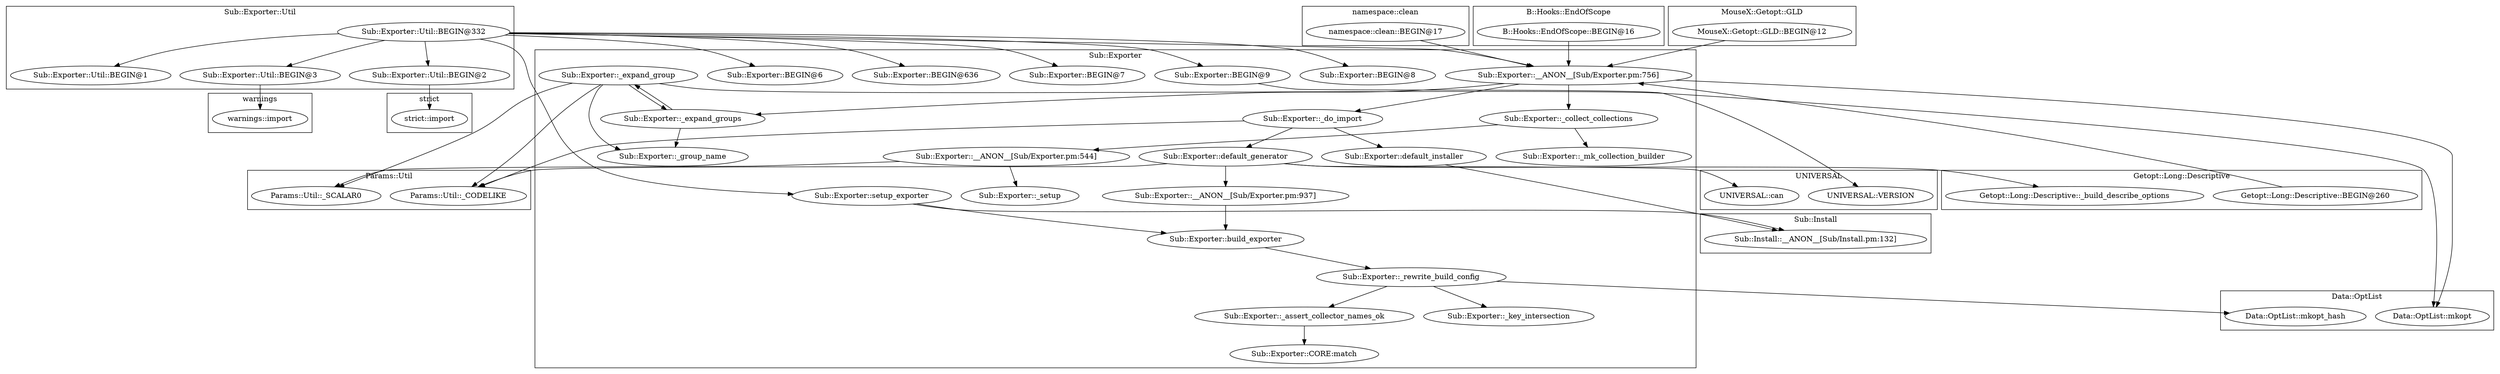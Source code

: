 digraph {
graph [overlap=false]
subgraph cluster_Sub_Exporter {
	label="Sub::Exporter";
	"Sub::Exporter::_expand_group";
	"Sub::Exporter::__ANON__[Sub/Exporter.pm:756]";
	"Sub::Exporter::__ANON__[Sub/Exporter.pm:544]";
	"Sub::Exporter::BEGIN@6";
	"Sub::Exporter::_collect_collections";
	"Sub::Exporter::default_generator";
	"Sub::Exporter::build_exporter";
	"Sub::Exporter::BEGIN@8";
	"Sub::Exporter::BEGIN@9";
	"Sub::Exporter::_do_import";
	"Sub::Exporter::__ANON__[Sub/Exporter.pm:937]";
	"Sub::Exporter::_expand_groups";
	"Sub::Exporter::default_installer";
	"Sub::Exporter::_assert_collector_names_ok";
	"Sub::Exporter::setup_exporter";
	"Sub::Exporter::_key_intersection";
	"Sub::Exporter::CORE:match";
	"Sub::Exporter::_rewrite_build_config";
	"Sub::Exporter::_mk_collection_builder";
	"Sub::Exporter::BEGIN@7";
	"Sub::Exporter::_group_name";
	"Sub::Exporter::_setup";
	"Sub::Exporter::BEGIN@636";
}
subgraph cluster_warnings {
	label="warnings";
	"warnings::import";
}
subgraph cluster_Data_OptList {
	label="Data::OptList";
	"Data::OptList::mkopt_hash";
	"Data::OptList::mkopt";
}
subgraph cluster_strict {
	label="strict";
	"strict::import";
}
subgraph cluster_Params_Util {
	label="Params::Util";
	"Params::Util::_SCALAR0";
	"Params::Util::_CODELIKE";
}
subgraph cluster_B_Hooks_EndOfScope {
	label="B::Hooks::EndOfScope";
	"B::Hooks::EndOfScope::BEGIN@16";
}
subgraph cluster_Sub_Install {
	label="Sub::Install";
	"Sub::Install::__ANON__[Sub/Install.pm:132]";
}
subgraph cluster_MouseX_Getopt_GLD {
	label="MouseX::Getopt::GLD";
	"MouseX::Getopt::GLD::BEGIN@12";
}
subgraph cluster_UNIVERSAL {
	label="UNIVERSAL";
	"UNIVERSAL::VERSION";
	"UNIVERSAL::can";
}
subgraph cluster_Getopt_Long_Descriptive {
	label="Getopt::Long::Descriptive";
	"Getopt::Long::Descriptive::_build_describe_options";
	"Getopt::Long::Descriptive::BEGIN@260";
}
subgraph cluster_namespace_clean {
	label="namespace::clean";
	"namespace::clean::BEGIN@17";
}
subgraph cluster_Sub_Exporter_Util {
	label="Sub::Exporter::Util";
	"Sub::Exporter::Util::BEGIN@3";
	"Sub::Exporter::Util::BEGIN@2";
	"Sub::Exporter::Util::BEGIN@332";
	"Sub::Exporter::Util::BEGIN@1";
}
"Sub::Exporter::_do_import" -> "Sub::Exporter::default_generator";
"Sub::Exporter::default_generator" -> "Sub::Exporter::__ANON__[Sub/Exporter.pm:937]";
"Sub::Exporter::_do_import" -> "Sub::Exporter::default_installer";
"B::Hooks::EndOfScope::BEGIN@16" -> "Sub::Exporter::__ANON__[Sub/Exporter.pm:756]";
"MouseX::Getopt::GLD::BEGIN@12" -> "Sub::Exporter::__ANON__[Sub/Exporter.pm:756]";
"Getopt::Long::Descriptive::BEGIN@260" -> "Sub::Exporter::__ANON__[Sub/Exporter.pm:756]";
"namespace::clean::BEGIN@17" -> "Sub::Exporter::__ANON__[Sub/Exporter.pm:756]";
"Sub::Exporter::Util::BEGIN@332" -> "Sub::Exporter::__ANON__[Sub/Exporter.pm:756]";
"Sub::Exporter::Util::BEGIN@332" -> "Sub::Exporter::BEGIN@6";
"Sub::Exporter::Util::BEGIN@332" -> "Sub::Exporter::BEGIN@9";
"Sub::Exporter::Util::BEGIN@332" -> "Sub::Exporter::Util::BEGIN@2";
"Sub::Exporter::_rewrite_build_config" -> "Sub::Exporter::_assert_collector_names_ok";
"Sub::Exporter::Util::BEGIN@332" -> "Sub::Exporter::BEGIN@8";
"Sub::Exporter::__ANON__[Sub/Exporter.pm:756]" -> "Sub::Exporter::_do_import";
"Sub::Exporter::_assert_collector_names_ok" -> "Sub::Exporter::CORE:match";
"Sub::Exporter::Util::BEGIN@332" -> "Sub::Exporter::BEGIN@7";
"Sub::Exporter::_expand_group" -> "Data::OptList::mkopt";
"Sub::Exporter::__ANON__[Sub/Exporter.pm:756]" -> "Data::OptList::mkopt";
"Sub::Exporter::build_exporter" -> "Sub::Exporter::_rewrite_build_config";
"Sub::Exporter::Util::BEGIN@332" -> "Sub::Exporter::Util::BEGIN@3";
"Sub::Exporter::Util::BEGIN@332" -> "Sub::Exporter::setup_exporter";
"Sub::Exporter::default_generator" -> "UNIVERSAL::can";
"Sub::Exporter::__ANON__[Sub/Exporter.pm:544]" -> "Sub::Exporter::_setup";
"Sub::Exporter::Util::BEGIN@332" -> "Sub::Exporter::Util::BEGIN@1";
"Sub::Exporter::default_generator" -> "Getopt::Long::Descriptive::_build_describe_options";
"Sub::Exporter::__ANON__[Sub/Exporter.pm:937]" -> "Sub::Exporter::build_exporter";
"Sub::Exporter::setup_exporter" -> "Sub::Exporter::build_exporter";
"Sub::Exporter::Util::BEGIN@3" -> "warnings::import";
"Sub::Exporter::_expand_groups" -> "Sub::Exporter::_group_name";
"Sub::Exporter::_expand_group" -> "Sub::Exporter::_group_name";
"Sub::Exporter::_expand_groups" -> "Sub::Exporter::_expand_group";
"Sub::Exporter::default_generator" -> "Params::Util::_CODELIKE";
"Sub::Exporter::_expand_group" -> "Params::Util::_CODELIKE";
"Sub::Exporter::_do_import" -> "Params::Util::_CODELIKE";
"Sub::Exporter::__ANON__[Sub/Exporter.pm:756]" -> "Sub::Exporter::_collect_collections";
"Sub::Exporter::_expand_group" -> "Sub::Exporter::_expand_groups";
"Sub::Exporter::__ANON__[Sub/Exporter.pm:756]" -> "Sub::Exporter::_expand_groups";
"Sub::Exporter::default_installer" -> "Sub::Install::__ANON__[Sub/Install.pm:132]";
"Sub::Exporter::setup_exporter" -> "Sub::Install::__ANON__[Sub/Install.pm:132]";
"Sub::Exporter::Util::BEGIN@332" -> "Sub::Exporter::BEGIN@636";
"Sub::Exporter::_collect_collections" -> "Sub::Exporter::__ANON__[Sub/Exporter.pm:544]";
"Sub::Exporter::_expand_group" -> "Params::Util::_SCALAR0";
"Sub::Exporter::__ANON__[Sub/Exporter.pm:544]" -> "Params::Util::_SCALAR0";
"Sub::Exporter::_rewrite_build_config" -> "Data::OptList::mkopt_hash";
"Sub::Exporter::_rewrite_build_config" -> "Sub::Exporter::_key_intersection";
"Sub::Exporter::_collect_collections" -> "Sub::Exporter::_mk_collection_builder";
"Sub::Exporter::BEGIN@9" -> "UNIVERSAL::VERSION";
"Sub::Exporter::Util::BEGIN@2" -> "strict::import";
}
